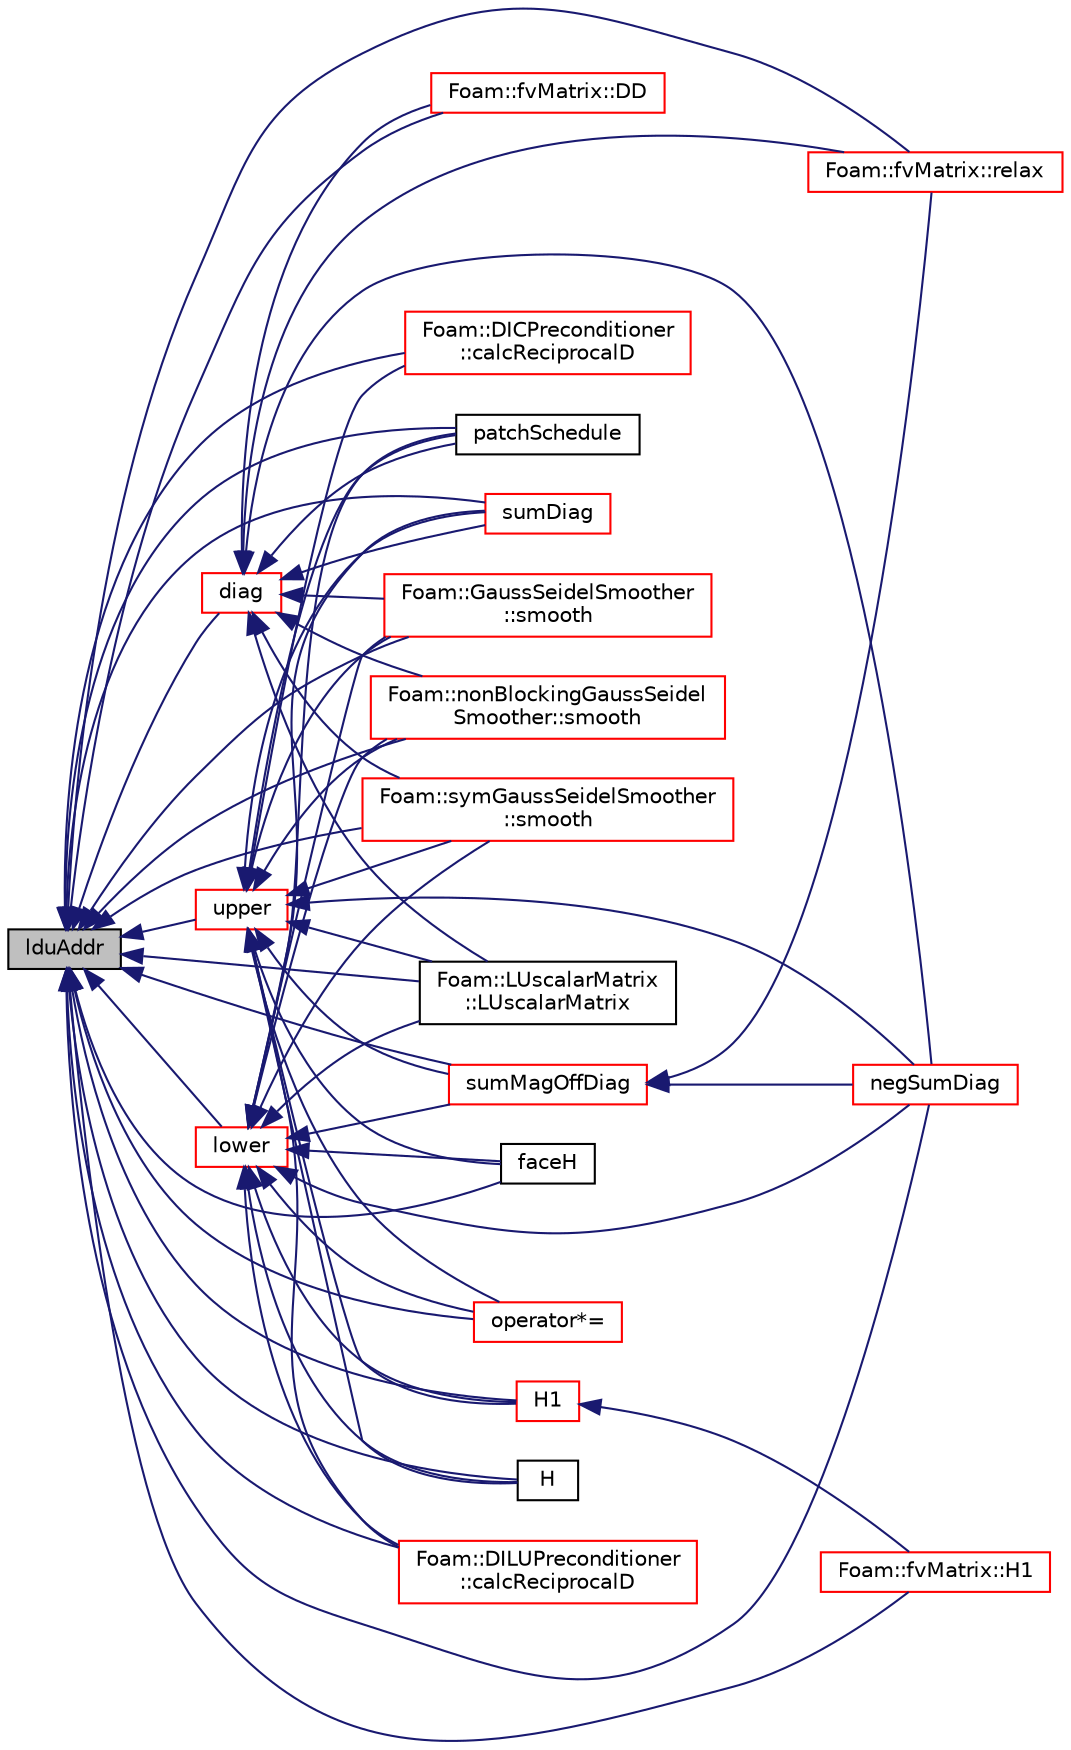 digraph "lduAddr"
{
  bgcolor="transparent";
  edge [fontname="Helvetica",fontsize="10",labelfontname="Helvetica",labelfontsize="10"];
  node [fontname="Helvetica",fontsize="10",shape=record];
  rankdir="LR";
  Node1 [label="lduAddr",height=0.2,width=0.4,color="black", fillcolor="grey75", style="filled", fontcolor="black"];
  Node1 -> Node2 [dir="back",color="midnightblue",fontsize="10",style="solid",fontname="Helvetica"];
  Node2 [label="Foam::DICPreconditioner\l::calcReciprocalD",height=0.2,width=0.4,color="red",URL="$a00527.html#a0e2f579bbf250828b4e3f250dbadf455",tooltip="Calculate the reciprocal of the preconditioned diagonal. "];
  Node1 -> Node3 [dir="back",color="midnightblue",fontsize="10",style="solid",fontname="Helvetica"];
  Node3 [label="Foam::DILUPreconditioner\l::calcReciprocalD",height=0.2,width=0.4,color="red",URL="$a00536.html#a0e2f579bbf250828b4e3f250dbadf455",tooltip="Calculate the reciprocal of the preconditioned diagonal. "];
  Node1 -> Node4 [dir="back",color="midnightblue",fontsize="10",style="solid",fontname="Helvetica"];
  Node4 [label="Foam::fvMatrix::DD",height=0.2,width=0.4,color="red",URL="$a00888.html#a66380f6490cbf166be39cad0d992a8eb",tooltip="Return the matrix Type diagonal. "];
  Node1 -> Node5 [dir="back",color="midnightblue",fontsize="10",style="solid",fontname="Helvetica"];
  Node5 [label="diag",height=0.2,width=0.4,color="red",URL="$a01306.html#a9140aaa9630c2cba2fe28369a649f2f0"];
  Node5 -> Node6 [dir="back",color="midnightblue",fontsize="10",style="solid",fontname="Helvetica"];
  Node6 [label="Foam::fvMatrix::relax",height=0.2,width=0.4,color="red",URL="$a00888.html#a06343b944c91a56352ebf646011c212e",tooltip="Relax matrix (for steady-state solution). "];
  Node5 -> Node4 [dir="back",color="midnightblue",fontsize="10",style="solid",fontname="Helvetica"];
  Node5 -> Node7 [dir="back",color="midnightblue",fontsize="10",style="solid",fontname="Helvetica"];
  Node7 [label="patchSchedule",height=0.2,width=0.4,color="black",URL="$a01306.html#a7ca66a7d14d7dd33205a8c09f3218f99",tooltip="Return the patch evaluation schedule. "];
  Node5 -> Node8 [dir="back",color="midnightblue",fontsize="10",style="solid",fontname="Helvetica"];
  Node8 [label="sumDiag",height=0.2,width=0.4,color="red",URL="$a01306.html#a2034fb6b7d0fc02febd7b511e063d285"];
  Node5 -> Node9 [dir="back",color="midnightblue",fontsize="10",style="solid",fontname="Helvetica"];
  Node9 [label="negSumDiag",height=0.2,width=0.4,color="red",URL="$a01306.html#a7ad351a572b04686613ec1f9650ad95c"];
  Node5 -> Node10 [dir="back",color="midnightblue",fontsize="10",style="solid",fontname="Helvetica"];
  Node10 [label="Foam::GaussSeidelSmoother\l::smooth",height=0.2,width=0.4,color="red",URL="$a00920.html#a8622cba882900a35ce041c544a6134c0",tooltip="Smooth for the given number of sweeps. "];
  Node5 -> Node11 [dir="back",color="midnightblue",fontsize="10",style="solid",fontname="Helvetica"];
  Node11 [label="Foam::nonBlockingGaussSeidel\lSmoother::smooth",height=0.2,width=0.4,color="red",URL="$a01649.html#a84def9b216d3c88d8c9d2e410aa7ff04",tooltip="Smooth for the given number of sweeps. "];
  Node5 -> Node12 [dir="back",color="midnightblue",fontsize="10",style="solid",fontname="Helvetica"];
  Node12 [label="Foam::symGaussSeidelSmoother\l::smooth",height=0.2,width=0.4,color="red",URL="$a02597.html#a8622cba882900a35ce041c544a6134c0",tooltip="Smooth for the given number of sweeps. "];
  Node5 -> Node13 [dir="back",color="midnightblue",fontsize="10",style="solid",fontname="Helvetica"];
  Node13 [label="Foam::LUscalarMatrix\l::LUscalarMatrix",height=0.2,width=0.4,color="black",URL="$a01417.html#aebab11f1a492c2f8e5e99c3e138253ce",tooltip="Construct from lduMatrix and perform LU decomposition. "];
  Node1 -> Node14 [dir="back",color="midnightblue",fontsize="10",style="solid",fontname="Helvetica"];
  Node14 [label="faceH",height=0.2,width=0.4,color="black",URL="$a01306.html#a39414b1d185b031f8339721603caea19"];
  Node1 -> Node15 [dir="back",color="midnightblue",fontsize="10",style="solid",fontname="Helvetica"];
  Node15 [label="H",height=0.2,width=0.4,color="black",URL="$a01306.html#a696121529e9157344b406f77234f75eb"];
  Node1 -> Node16 [dir="back",color="midnightblue",fontsize="10",style="solid",fontname="Helvetica"];
  Node16 [label="Foam::fvMatrix::H1",height=0.2,width=0.4,color="red",URL="$a00888.html#ad973c8cad195e7174c90582555363352",tooltip="Return H(1) "];
  Node1 -> Node17 [dir="back",color="midnightblue",fontsize="10",style="solid",fontname="Helvetica"];
  Node17 [label="H1",height=0.2,width=0.4,color="red",URL="$a01306.html#a699ea4dd1f400188713b5b01c9214ada"];
  Node17 -> Node16 [dir="back",color="midnightblue",fontsize="10",style="solid",fontname="Helvetica"];
  Node1 -> Node18 [dir="back",color="midnightblue",fontsize="10",style="solid",fontname="Helvetica"];
  Node18 [label="lower",height=0.2,width=0.4,color="red",URL="$a01306.html#a734a4ef740d3c42f77537ecea178a161"];
  Node18 -> Node7 [dir="back",color="midnightblue",fontsize="10",style="solid",fontname="Helvetica"];
  Node18 -> Node17 [dir="back",color="midnightblue",fontsize="10",style="solid",fontname="Helvetica"];
  Node18 -> Node8 [dir="back",color="midnightblue",fontsize="10",style="solid",fontname="Helvetica"];
  Node18 -> Node9 [dir="back",color="midnightblue",fontsize="10",style="solid",fontname="Helvetica"];
  Node18 -> Node19 [dir="back",color="midnightblue",fontsize="10",style="solid",fontname="Helvetica"];
  Node19 [label="sumMagOffDiag",height=0.2,width=0.4,color="red",URL="$a01306.html#a62a86bfafd5badb37559024031dfed19"];
  Node19 -> Node6 [dir="back",color="midnightblue",fontsize="10",style="solid",fontname="Helvetica"];
  Node19 -> Node9 [dir="back",color="midnightblue",fontsize="10",style="solid",fontname="Helvetica"];
  Node18 -> Node20 [dir="back",color="midnightblue",fontsize="10",style="solid",fontname="Helvetica"];
  Node20 [label="operator*=",height=0.2,width=0.4,color="red",URL="$a01306.html#a8b7e3e95bdfe12c335fe5d27d6d4fa9f"];
  Node18 -> Node15 [dir="back",color="midnightblue",fontsize="10",style="solid",fontname="Helvetica"];
  Node18 -> Node14 [dir="back",color="midnightblue",fontsize="10",style="solid",fontname="Helvetica"];
  Node18 -> Node3 [dir="back",color="midnightblue",fontsize="10",style="solid",fontname="Helvetica"];
  Node18 -> Node10 [dir="back",color="midnightblue",fontsize="10",style="solid",fontname="Helvetica"];
  Node18 -> Node11 [dir="back",color="midnightblue",fontsize="10",style="solid",fontname="Helvetica"];
  Node18 -> Node12 [dir="back",color="midnightblue",fontsize="10",style="solid",fontname="Helvetica"];
  Node18 -> Node13 [dir="back",color="midnightblue",fontsize="10",style="solid",fontname="Helvetica"];
  Node1 -> Node13 [dir="back",color="midnightblue",fontsize="10",style="solid",fontname="Helvetica"];
  Node1 -> Node9 [dir="back",color="midnightblue",fontsize="10",style="solid",fontname="Helvetica"];
  Node1 -> Node20 [dir="back",color="midnightblue",fontsize="10",style="solid",fontname="Helvetica"];
  Node1 -> Node7 [dir="back",color="midnightblue",fontsize="10",style="solid",fontname="Helvetica"];
  Node1 -> Node6 [dir="back",color="midnightblue",fontsize="10",style="solid",fontname="Helvetica"];
  Node1 -> Node12 [dir="back",color="midnightblue",fontsize="10",style="solid",fontname="Helvetica"];
  Node1 -> Node10 [dir="back",color="midnightblue",fontsize="10",style="solid",fontname="Helvetica"];
  Node1 -> Node11 [dir="back",color="midnightblue",fontsize="10",style="solid",fontname="Helvetica"];
  Node1 -> Node8 [dir="back",color="midnightblue",fontsize="10",style="solid",fontname="Helvetica"];
  Node1 -> Node19 [dir="back",color="midnightblue",fontsize="10",style="solid",fontname="Helvetica"];
  Node1 -> Node21 [dir="back",color="midnightblue",fontsize="10",style="solid",fontname="Helvetica"];
  Node21 [label="upper",height=0.2,width=0.4,color="red",URL="$a01306.html#a11672a767f497e24dce3ff31da13d9d0"];
  Node21 -> Node7 [dir="back",color="midnightblue",fontsize="10",style="solid",fontname="Helvetica"];
  Node21 -> Node17 [dir="back",color="midnightblue",fontsize="10",style="solid",fontname="Helvetica"];
  Node21 -> Node8 [dir="back",color="midnightblue",fontsize="10",style="solid",fontname="Helvetica"];
  Node21 -> Node9 [dir="back",color="midnightblue",fontsize="10",style="solid",fontname="Helvetica"];
  Node21 -> Node19 [dir="back",color="midnightblue",fontsize="10",style="solid",fontname="Helvetica"];
  Node21 -> Node20 [dir="back",color="midnightblue",fontsize="10",style="solid",fontname="Helvetica"];
  Node21 -> Node15 [dir="back",color="midnightblue",fontsize="10",style="solid",fontname="Helvetica"];
  Node21 -> Node14 [dir="back",color="midnightblue",fontsize="10",style="solid",fontname="Helvetica"];
  Node21 -> Node2 [dir="back",color="midnightblue",fontsize="10",style="solid",fontname="Helvetica"];
  Node21 -> Node3 [dir="back",color="midnightblue",fontsize="10",style="solid",fontname="Helvetica"];
  Node21 -> Node10 [dir="back",color="midnightblue",fontsize="10",style="solid",fontname="Helvetica"];
  Node21 -> Node11 [dir="back",color="midnightblue",fontsize="10",style="solid",fontname="Helvetica"];
  Node21 -> Node12 [dir="back",color="midnightblue",fontsize="10",style="solid",fontname="Helvetica"];
  Node21 -> Node13 [dir="back",color="midnightblue",fontsize="10",style="solid",fontname="Helvetica"];
}
